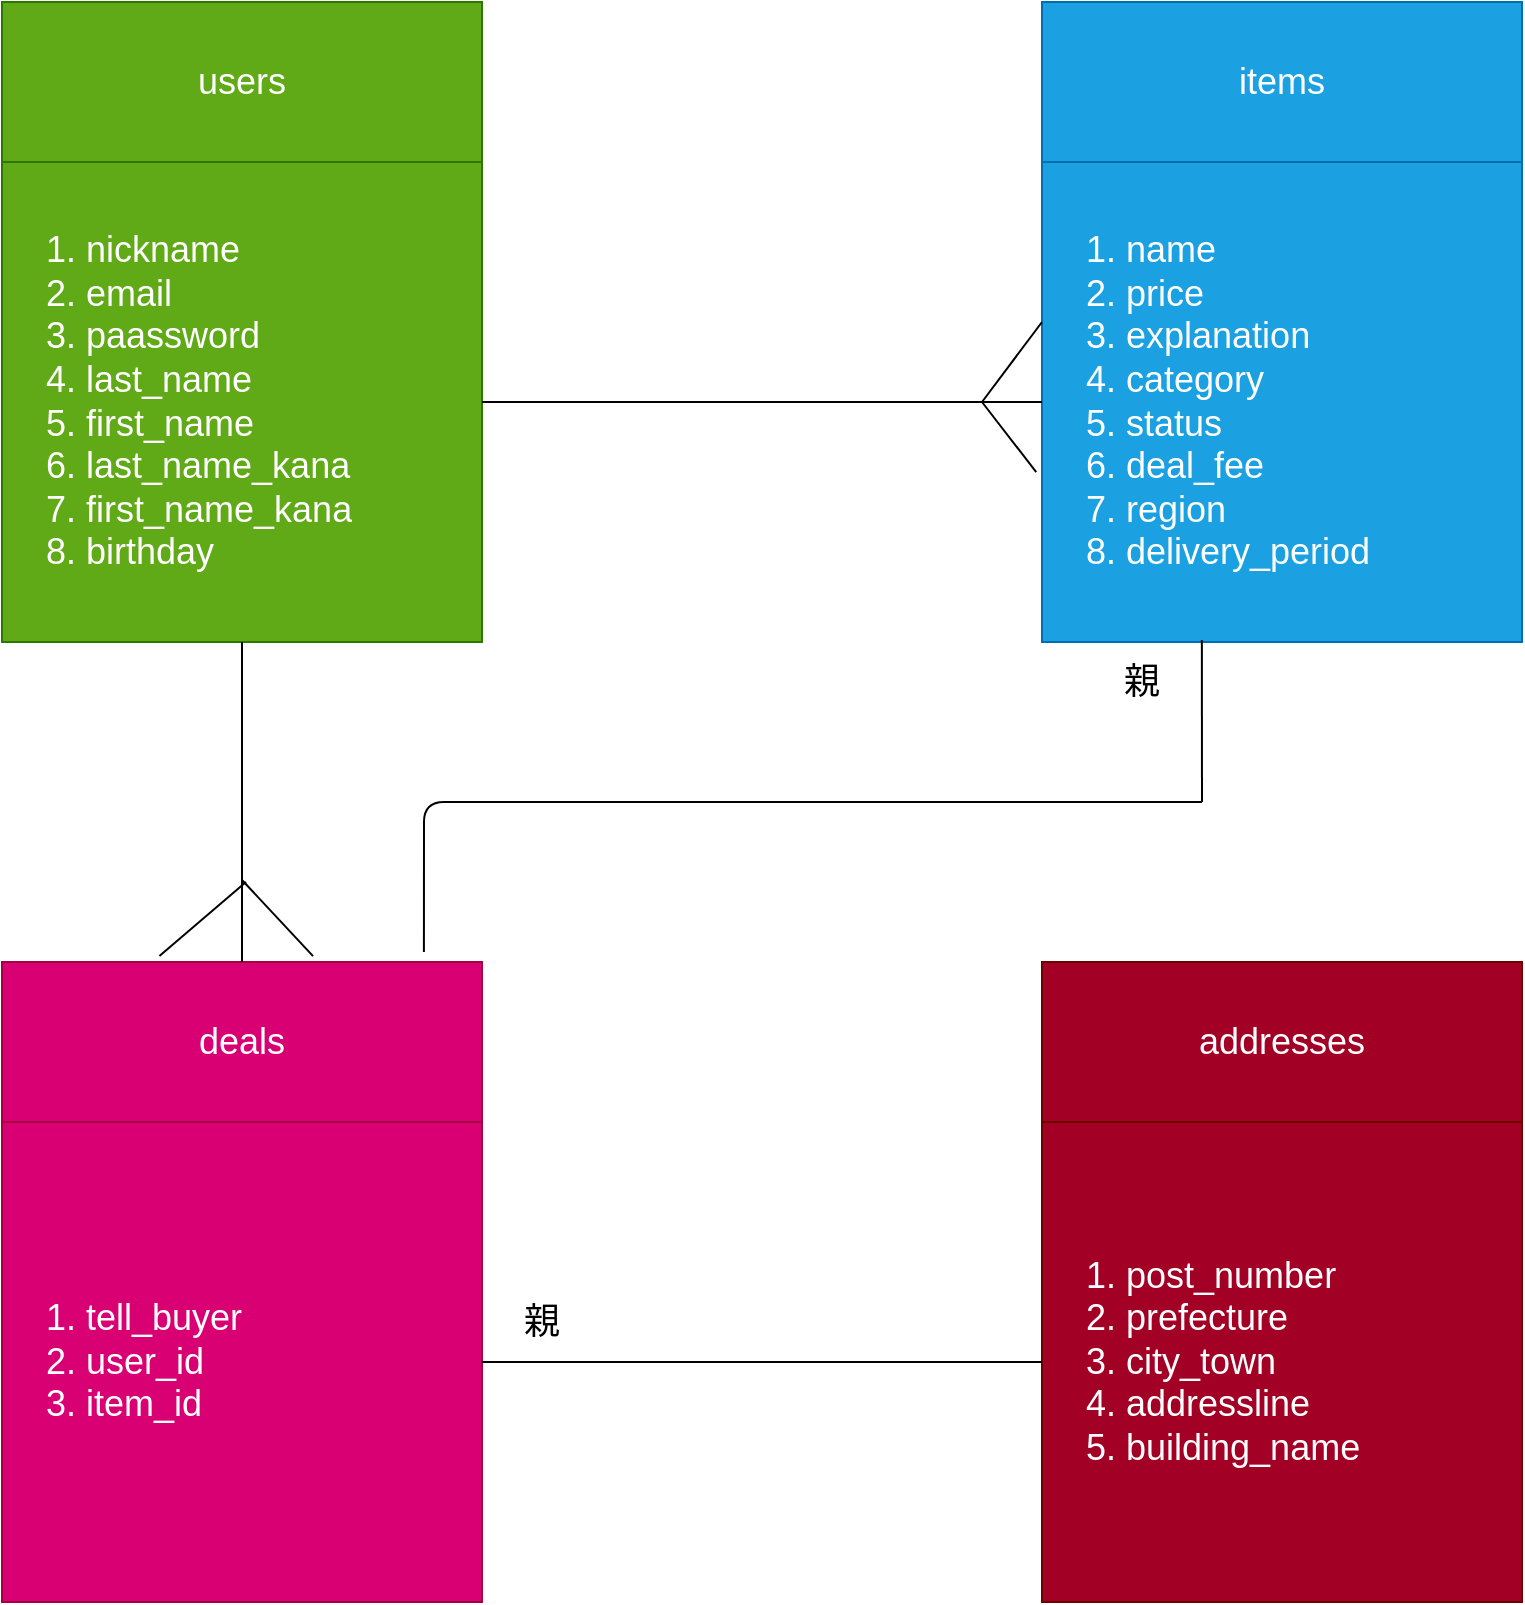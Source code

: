 <mxfile version="13.6.5">
    <diagram id="l1x-SqbBxLFthDLJYN1H" name="ページ1">
        <mxGraphModel dx="1016" dy="859" grid="1" gridSize="10" guides="1" tooltips="1" connect="1" arrows="1" fold="1" page="1" pageScale="1" pageWidth="827" pageHeight="1169" math="0" shadow="0">
            <root>
                <mxCell id="0"/>
                <mxCell id="1" parent="0"/>
                <mxCell id="25" value="users" style="rounded=0;whiteSpace=wrap;html=1;fontSize=18;strokeColor=#2D7600;fontColor=#ffffff;fillColor=#60a917;" parent="1" vertex="1">
                    <mxGeometry y="80" width="240" height="80" as="geometry"/>
                </mxCell>
                <mxCell id="35" value="&lt;ol&gt;&lt;li&gt;nickname&lt;/li&gt;&lt;li&gt;email&lt;/li&gt;&lt;li&gt;paassword&lt;/li&gt;&lt;li&gt;last_name&lt;/li&gt;&lt;li&gt;first_name&lt;/li&gt;&lt;li&gt;last_name_kana&lt;/li&gt;&lt;li&gt;first_name_kana&lt;/li&gt;&lt;li&gt;birthday&lt;/li&gt;&lt;/ol&gt;" style="text;strokeColor=#2D7600;html=1;whiteSpace=wrap;verticalAlign=middle;overflow=hidden;fontSize=18;fillColor=#60a917;fontColor=#ffffff;" parent="1" vertex="1">
                    <mxGeometry y="160" width="240" height="240" as="geometry"/>
                </mxCell>
                <mxCell id="38" value="" style="edgeStyle=orthogonalEdgeStyle;rounded=0;orthogonalLoop=1;jettySize=auto;html=1;fontSize=18;" parent="1" source="36" target="37" edge="1">
                    <mxGeometry relative="1" as="geometry"/>
                </mxCell>
                <mxCell id="36" value="&lt;ol&gt;&lt;li&gt;name&lt;/li&gt;&lt;li&gt;price&lt;/li&gt;&lt;li&gt;explanation&lt;/li&gt;&lt;li&gt;category&lt;/li&gt;&lt;li&gt;status&lt;/li&gt;&lt;li&gt;deal_fee&lt;/li&gt;&lt;li&gt;region&lt;/li&gt;&lt;li&gt;delivery_period&lt;/li&gt;&lt;/ol&gt;" style="text;strokeColor=#006EAF;fillColor=#1ba1e2;html=1;whiteSpace=wrap;verticalAlign=middle;overflow=hidden;fontSize=18;fontColor=#ffffff;" parent="1" vertex="1">
                    <mxGeometry x="520" y="160" width="240" height="240" as="geometry"/>
                </mxCell>
                <mxCell id="37" value="items" style="whiteSpace=wrap;html=1;strokeWidth=1;fillColor=#1ba1e2;fontSize=18;strokeColor=#006EAF;fontColor=#ffffff;" parent="1" vertex="1">
                    <mxGeometry x="520" y="80" width="240" height="80" as="geometry"/>
                </mxCell>
                <mxCell id="52" value="" style="edgeStyle=elbowEdgeStyle;rounded=0;orthogonalLoop=1;jettySize=auto;html=1;fontSize=18;" parent="1" source="39" edge="1">
                    <mxGeometry relative="1" as="geometry">
                        <mxPoint x="120" y="640" as="targetPoint"/>
                    </mxGeometry>
                </mxCell>
                <mxCell id="39" value="deals" style="rounded=0;whiteSpace=wrap;html=1;strokeWidth=1;fillColor=#d80073;fontSize=18;strokeColor=#A50040;fontColor=#ffffff;" parent="1" vertex="1">
                    <mxGeometry y="560" width="240" height="80" as="geometry"/>
                </mxCell>
                <mxCell id="46" value="" style="endArrow=none;html=1;fontSize=18;entryX=0.5;entryY=1;entryDx=0;entryDy=0;exitX=0.5;exitY=0;exitDx=0;exitDy=0;" parent="1" source="39" target="35" edge="1">
                    <mxGeometry width="50" height="50" relative="1" as="geometry">
                        <mxPoint x="120" y="480" as="sourcePoint"/>
                        <mxPoint x="170" y="430" as="targetPoint"/>
                        <Array as="points">
                            <mxPoint x="120" y="540"/>
                        </Array>
                    </mxGeometry>
                </mxCell>
                <mxCell id="48" value="" style="endArrow=none;html=1;fontSize=18;exitX=0.328;exitY=-0.037;exitDx=0;exitDy=0;exitPerimeter=0;" parent="1" edge="1" source="39">
                    <mxGeometry width="50" height="50" relative="1" as="geometry">
                        <mxPoint x="80" y="550" as="sourcePoint"/>
                        <mxPoint x="122" y="520" as="targetPoint"/>
                    </mxGeometry>
                </mxCell>
                <mxCell id="50" value="" style="endArrow=none;html=1;fontSize=18;entryX=0.648;entryY=-0.037;entryDx=0;entryDy=0;entryPerimeter=0;" parent="1" edge="1" target="39">
                    <mxGeometry width="50" height="50" relative="1" as="geometry">
                        <mxPoint x="120" y="519" as="sourcePoint"/>
                        <mxPoint x="160" y="480" as="targetPoint"/>
                    </mxGeometry>
                </mxCell>
                <mxCell id="53" value="&lt;ol&gt;&lt;li&gt;tell_buyer&lt;/li&gt;&lt;li&gt;user_id&lt;/li&gt;&lt;li&gt;item_id&lt;/li&gt;&lt;/ol&gt;" style="text;strokeColor=#A50040;fillColor=#d80073;html=1;whiteSpace=wrap;verticalAlign=middle;overflow=hidden;fontSize=18;fontColor=#ffffff;" parent="1" vertex="1">
                    <mxGeometry y="640" width="240" height="240" as="geometry"/>
                </mxCell>
                <mxCell id="55" value="" style="endArrow=none;html=1;fontSize=18;exitX=1;exitY=0.5;exitDx=0;exitDy=0;entryX=0;entryY=0.5;entryDx=0;entryDy=0;" parent="1" source="35" target="36" edge="1">
                    <mxGeometry width="50" height="50" relative="1" as="geometry">
                        <mxPoint x="440" y="500" as="sourcePoint"/>
                        <mxPoint x="490" y="450" as="targetPoint"/>
                    </mxGeometry>
                </mxCell>
                <mxCell id="56" value="" style="endArrow=none;html=1;fontSize=18;" parent="1" edge="1">
                    <mxGeometry width="50" height="50" relative="1" as="geometry">
                        <mxPoint x="490" y="280" as="sourcePoint"/>
                        <mxPoint x="520" y="240" as="targetPoint"/>
                        <Array as="points"/>
                    </mxGeometry>
                </mxCell>
                <mxCell id="57" value="" style="endArrow=none;html=1;fontSize=18;entryX=-0.012;entryY=0.646;entryDx=0;entryDy=0;entryPerimeter=0;" parent="1" target="36" edge="1">
                    <mxGeometry width="50" height="50" relative="1" as="geometry">
                        <mxPoint x="490" y="280" as="sourcePoint"/>
                        <mxPoint x="430" y="240" as="targetPoint"/>
                    </mxGeometry>
                </mxCell>
                <mxCell id="58" value="addresses" style="rounded=0;whiteSpace=wrap;html=1;strokeWidth=1;fillColor=#a20025;fontSize=18;strokeColor=#6F0000;fontColor=#ffffff;" parent="1" vertex="1">
                    <mxGeometry x="520" y="560" width="240" height="80" as="geometry"/>
                </mxCell>
                <mxCell id="59" value="&lt;ol&gt;&lt;li&gt;post_number&lt;/li&gt;&lt;li&gt;prefecture&lt;/li&gt;&lt;li&gt;city_town&lt;/li&gt;&lt;li&gt;addressline&lt;/li&gt;&lt;li&gt;building_name&lt;/li&gt;&lt;/ol&gt;" style="text;strokeColor=#6F0000;fillColor=#a20025;html=1;whiteSpace=wrap;verticalAlign=middle;overflow=hidden;fontSize=18;fontColor=#ffffff;" parent="1" vertex="1">
                    <mxGeometry x="520" y="640" width="240" height="240" as="geometry"/>
                </mxCell>
                <mxCell id="60" value="" style="endArrow=none;html=1;fontSize=18;exitX=1;exitY=0.5;exitDx=0;exitDy=0;entryX=0;entryY=0.5;entryDx=0;entryDy=0;" parent="1" source="53" target="59" edge="1">
                    <mxGeometry width="50" height="50" relative="1" as="geometry">
                        <mxPoint x="250" y="750" as="sourcePoint"/>
                        <mxPoint x="490" y="450" as="targetPoint"/>
                    </mxGeometry>
                </mxCell>
                <mxCell id="61" value="" style="endArrow=none;html=1;fontSize=18;exitX=0.879;exitY=-0.062;exitDx=0;exitDy=0;exitPerimeter=0;" parent="1" source="39" edge="1">
                    <mxGeometry width="50" height="50" relative="1" as="geometry">
                        <mxPoint x="440" y="500" as="sourcePoint"/>
                        <mxPoint x="600" y="480" as="targetPoint"/>
                        <Array as="points">
                            <mxPoint x="211" y="480"/>
                            <mxPoint x="600" y="480"/>
                        </Array>
                    </mxGeometry>
                </mxCell>
                <mxCell id="62" value="" style="endArrow=none;html=1;fontSize=18;entryX=0.333;entryY=0.996;entryDx=0;entryDy=0;entryPerimeter=0;" parent="1" target="36" edge="1">
                    <mxGeometry width="50" height="50" relative="1" as="geometry">
                        <mxPoint x="600" y="480" as="sourcePoint"/>
                        <mxPoint x="490" y="450" as="targetPoint"/>
                    </mxGeometry>
                </mxCell>
                <mxCell id="63" value="親" style="text;html=1;strokeColor=none;fillColor=none;align=center;verticalAlign=middle;whiteSpace=wrap;rounded=0;fontSize=18;" parent="1" vertex="1">
                    <mxGeometry x="550" y="410" width="40" height="20" as="geometry"/>
                </mxCell>
                <mxCell id="64" value="親" style="text;html=1;strokeColor=none;fillColor=none;align=center;verticalAlign=middle;whiteSpace=wrap;rounded=0;fontSize=18;" parent="1" vertex="1">
                    <mxGeometry x="250" y="730" width="40" height="20" as="geometry"/>
                </mxCell>
            </root>
        </mxGraphModel>
    </diagram>
</mxfile>